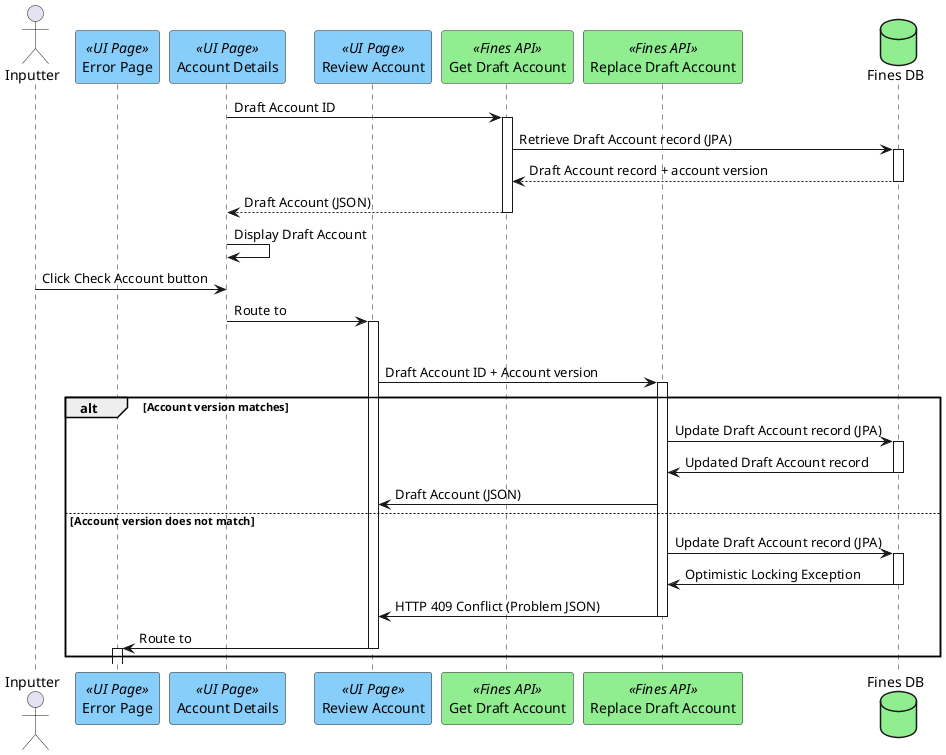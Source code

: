 @startuml
actor "Inputter" as user
participant "Error Page" as error <<UI Page>> #lightskyblue
participant "Account Details" as details <<UI Page>> #lightskyblue
participant "Review Account" as review <<UI Page>> #lightskyblue
participant "Get Draft Account" as account <<Fines API>> #lightgreen
participant "Replace Draft Account" as replace <<Fines API>> #lightgreen
database "Fines DB" as db #lightgreen
details -> account ++ : Draft Account ID
account -> db ++ : Retrieve Draft Account record (JPA)
account <-- db -- : Draft Account record + account version
details <-- account -- : Draft Account (JSON)
details -> details : Display Draft Account
user -> details : Click Check Account button
details -> review ++ : Route to
deactivate details

review -> replace ++ : Draft Account ID + Account version
alt Account version matches
replace -> db ++ : Update Draft Account record (JPA)
replace <- db -- : Updated Draft Account record
review <- replace : Draft Account (JSON)
else Account version does not match

replace -> db ++ : Update Draft Account record (JPA)
replace <- db -- : Optimistic Locking Exception
review <- replace -- : HTTP 409 Conflict (Problem JSON)
review -> error --++ : Route to

end
@enduml
